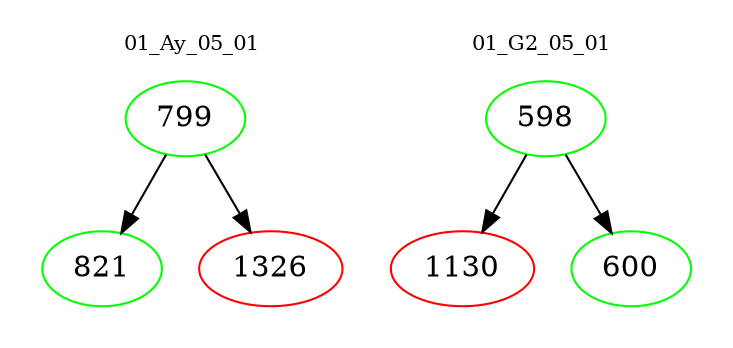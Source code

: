 digraph{
subgraph cluster_0 {
color = white
label = "01_Ay_05_01";
fontsize=10;
T0_799 [label="799", color="green"]
T0_799 -> T0_821 [color="black"]
T0_821 [label="821", color="green"]
T0_799 -> T0_1326 [color="black"]
T0_1326 [label="1326", color="red"]
}
subgraph cluster_1 {
color = white
label = "01_G2_05_01";
fontsize=10;
T1_598 [label="598", color="green"]
T1_598 -> T1_1130 [color="black"]
T1_1130 [label="1130", color="red"]
T1_598 -> T1_600 [color="black"]
T1_600 [label="600", color="green"]
}
}
